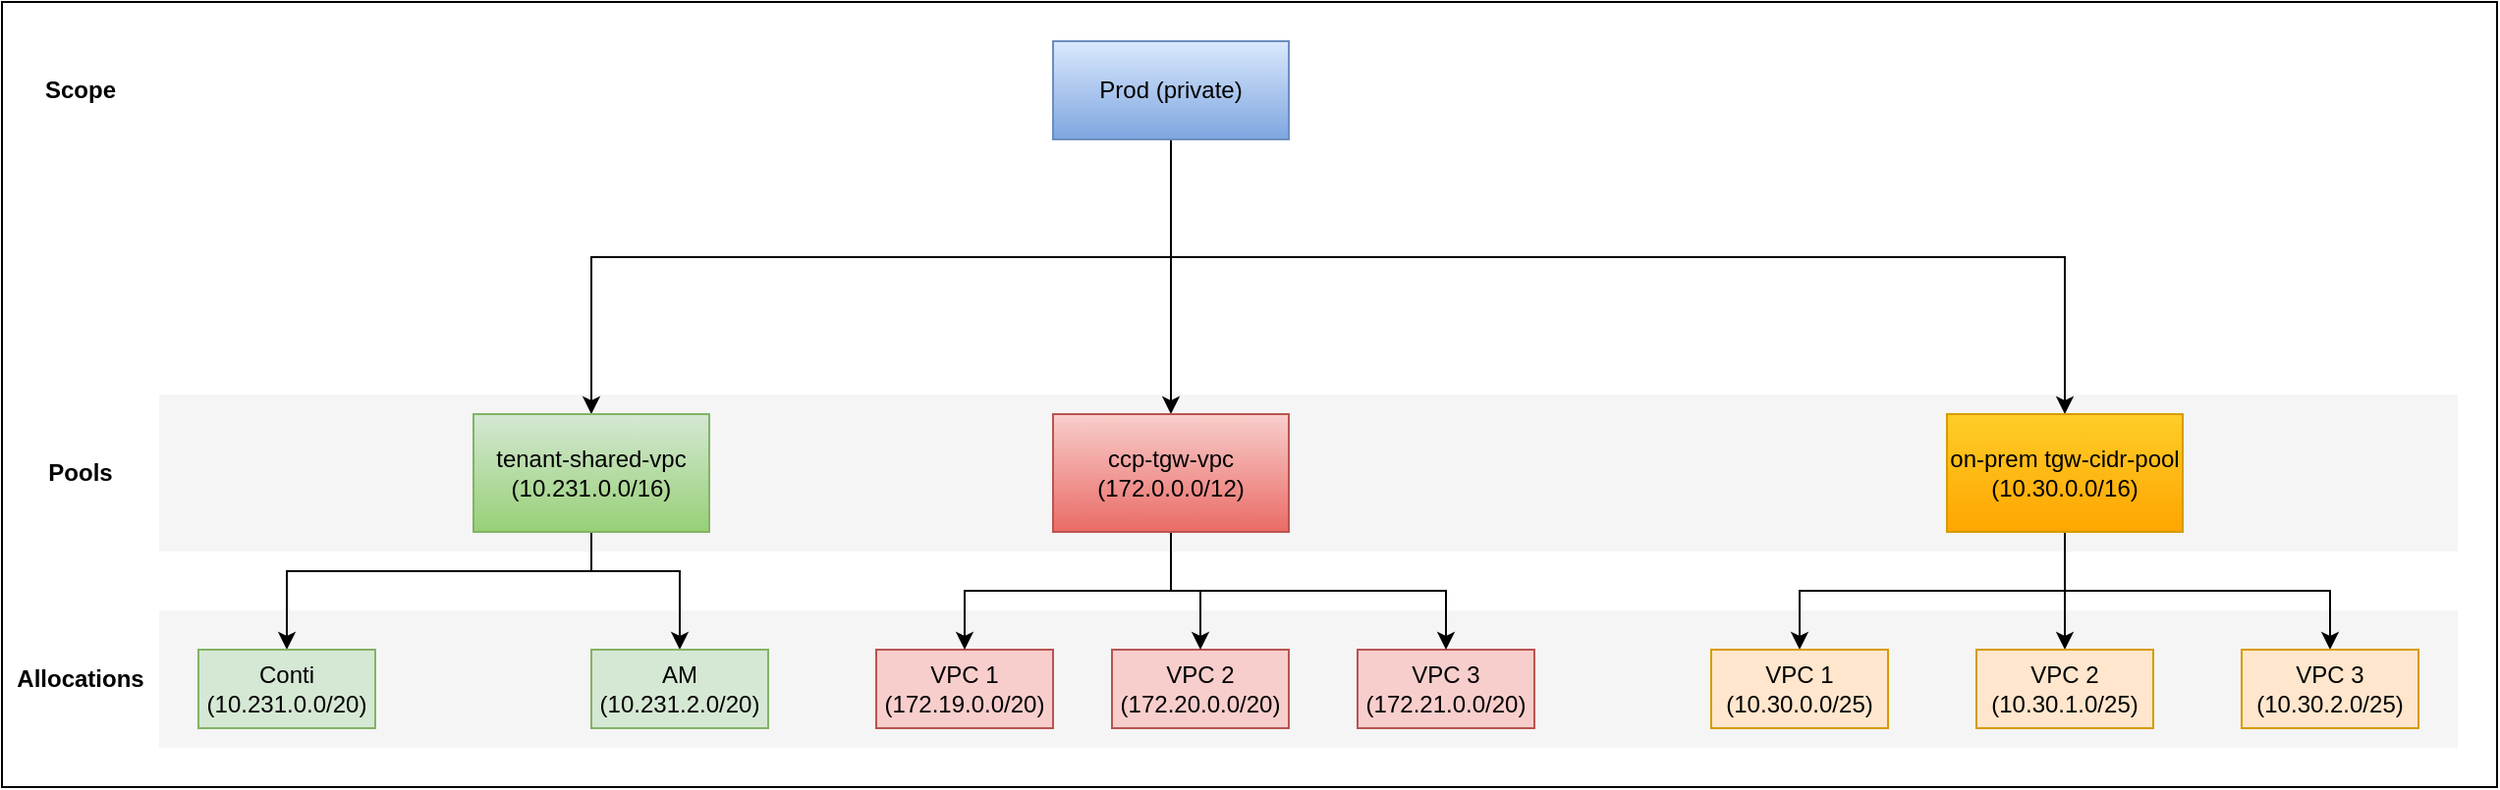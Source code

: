 <mxfile version="24.7.6">
  <diagram name="Page-1" id="lfSm9gomF7Dn10EDz4Ah">
    <mxGraphModel dx="3702" dy="945" grid="1" gridSize="10" guides="1" tooltips="1" connect="1" arrows="1" fold="1" page="1" pageScale="1" pageWidth="2000" pageHeight="2500" math="0" shadow="0">
      <root>
        <mxCell id="0" />
        <mxCell id="1" parent="0" />
        <mxCell id="NAlNqRH86_vgwzGA6Y0c-14" value="" style="rounded=0;whiteSpace=wrap;html=1;" parent="1" vertex="1">
          <mxGeometry x="-20" y="70" width="1270" height="400" as="geometry" />
        </mxCell>
        <mxCell id="VHAXiTpn12SKfLXGlhg0-3" value="" style="rounded=0;whiteSpace=wrap;html=1;fillColor=#f5f5f5;fontColor=#333333;strokeColor=none;" vertex="1" parent="1">
          <mxGeometry x="60" y="380" width="1170" height="70" as="geometry" />
        </mxCell>
        <mxCell id="VHAXiTpn12SKfLXGlhg0-2" value="" style="rounded=0;whiteSpace=wrap;html=1;fillColor=#f5f5f5;fontColor=#333333;strokeColor=none;" vertex="1" parent="1">
          <mxGeometry x="60" y="270" width="1170" height="80" as="geometry" />
        </mxCell>
        <mxCell id="NAlNqRH86_vgwzGA6Y0c-2" style="edgeStyle=orthogonalEdgeStyle;rounded=0;orthogonalLoop=1;jettySize=auto;html=1;" parent="1" source="oX8f1LEjSek1UIcQM4im-1" target="oX8f1LEjSek1UIcQM4im-7" edge="1">
          <mxGeometry relative="1" as="geometry">
            <Array as="points">
              <mxPoint x="575" y="200" />
              <mxPoint x="280" y="200" />
            </Array>
          </mxGeometry>
        </mxCell>
        <mxCell id="NAlNqRH86_vgwzGA6Y0c-6" style="edgeStyle=orthogonalEdgeStyle;rounded=0;orthogonalLoop=1;jettySize=auto;html=1;" parent="1" source="oX8f1LEjSek1UIcQM4im-1" target="oX8f1LEjSek1UIcQM4im-46" edge="1">
          <mxGeometry relative="1" as="geometry" />
        </mxCell>
        <mxCell id="NAlNqRH86_vgwzGA6Y0c-8" style="edgeStyle=orthogonalEdgeStyle;rounded=0;orthogonalLoop=1;jettySize=auto;html=1;entryX=0.5;entryY=0;entryDx=0;entryDy=0;" parent="1" source="oX8f1LEjSek1UIcQM4im-1" target="oX8f1LEjSek1UIcQM4im-5" edge="1">
          <mxGeometry relative="1" as="geometry">
            <Array as="points">
              <mxPoint x="575" y="200" />
              <mxPoint x="1030" y="200" />
            </Array>
          </mxGeometry>
        </mxCell>
        <mxCell id="oX8f1LEjSek1UIcQM4im-1" value="Prod (private)" style="rounded=0;whiteSpace=wrap;html=1;fillColor=#dae8fc;strokeColor=#6c8ebf;gradientColor=#7ea6e0;" parent="1" vertex="1">
          <mxGeometry x="515" y="90" width="120" height="50" as="geometry" />
        </mxCell>
        <mxCell id="NAlNqRH86_vgwzGA6Y0c-9" style="edgeStyle=orthogonalEdgeStyle;rounded=0;orthogonalLoop=1;jettySize=auto;html=1;entryX=0.5;entryY=0;entryDx=0;entryDy=0;" parent="1" source="oX8f1LEjSek1UIcQM4im-5" target="oX8f1LEjSek1UIcQM4im-36" edge="1">
          <mxGeometry relative="1" as="geometry">
            <Array as="points">
              <mxPoint x="1030" y="370" />
              <mxPoint x="895" y="370" />
            </Array>
          </mxGeometry>
        </mxCell>
        <mxCell id="NAlNqRH86_vgwzGA6Y0c-11" style="edgeStyle=orthogonalEdgeStyle;rounded=0;orthogonalLoop=1;jettySize=auto;html=1;entryX=0.5;entryY=0;entryDx=0;entryDy=0;" parent="1" source="oX8f1LEjSek1UIcQM4im-5" target="oX8f1LEjSek1UIcQM4im-40" edge="1">
          <mxGeometry relative="1" as="geometry" />
        </mxCell>
        <mxCell id="NAlNqRH86_vgwzGA6Y0c-13" style="edgeStyle=orthogonalEdgeStyle;rounded=0;orthogonalLoop=1;jettySize=auto;html=1;entryX=0.5;entryY=0;entryDx=0;entryDy=0;" parent="1" source="oX8f1LEjSek1UIcQM4im-5" target="oX8f1LEjSek1UIcQM4im-39" edge="1">
          <mxGeometry relative="1" as="geometry">
            <Array as="points">
              <mxPoint x="1030" y="370" />
              <mxPoint x="1165" y="370" />
            </Array>
          </mxGeometry>
        </mxCell>
        <mxCell id="oX8f1LEjSek1UIcQM4im-5" value="on-prem tgw-cidr-pool&lt;div&gt;(10.30.0.0/16)&lt;/div&gt;" style="rounded=0;whiteSpace=wrap;html=1;container=0;fillColor=#ffcd28;strokeColor=#d79b00;gradientColor=#ffa500;" parent="1" vertex="1">
          <mxGeometry x="970" y="280" width="120" height="60" as="geometry" />
        </mxCell>
        <mxCell id="oX8f1LEjSek1UIcQM4im-48" style="edgeStyle=orthogonalEdgeStyle;rounded=0;orthogonalLoop=1;jettySize=auto;html=1;entryX=0.5;entryY=0;entryDx=0;entryDy=0;" parent="1" source="oX8f1LEjSek1UIcQM4im-7" target="oX8f1LEjSek1UIcQM4im-16" edge="1">
          <mxGeometry relative="1" as="geometry">
            <Array as="points">
              <mxPoint x="280" y="360" />
              <mxPoint x="125" y="360" />
            </Array>
          </mxGeometry>
        </mxCell>
        <mxCell id="oX8f1LEjSek1UIcQM4im-49" style="edgeStyle=orthogonalEdgeStyle;rounded=0;orthogonalLoop=1;jettySize=auto;html=1;entryX=0.5;entryY=0;entryDx=0;entryDy=0;" parent="1" source="oX8f1LEjSek1UIcQM4im-7" target="oX8f1LEjSek1UIcQM4im-17" edge="1">
          <mxGeometry relative="1" as="geometry">
            <Array as="points">
              <mxPoint x="280" y="360" />
              <mxPoint x="325" y="360" />
            </Array>
          </mxGeometry>
        </mxCell>
        <mxCell id="oX8f1LEjSek1UIcQM4im-16" value="Conti (10.231.0.0/20)" style="rounded=0;whiteSpace=wrap;html=1;container=0;fillColor=#d5e8d4;strokeColor=#82b366;" parent="1" vertex="1">
          <mxGeometry x="80" y="400" width="90" height="40" as="geometry" />
        </mxCell>
        <mxCell id="oX8f1LEjSek1UIcQM4im-7" value="tenant-shared-vpc&lt;div&gt;(10.231.0.0/16)&lt;/div&gt;" style="rounded=0;whiteSpace=wrap;html=1;container=0;fillColor=#d5e8d4;strokeColor=#82b366;gradientColor=#97d077;" parent="1" vertex="1">
          <mxGeometry x="220" y="280" width="120" height="60" as="geometry" />
        </mxCell>
        <mxCell id="oX8f1LEjSek1UIcQM4im-17" value="AM (10.231.2.0/20)" style="rounded=0;whiteSpace=wrap;html=1;container=0;fillColor=#d5e8d4;strokeColor=#82b366;" parent="1" vertex="1">
          <mxGeometry x="280" y="400" width="90" height="40" as="geometry" />
        </mxCell>
        <mxCell id="oX8f1LEjSek1UIcQM4im-26" value="VPC 1 (172.19.0.0/20)" style="rounded=0;whiteSpace=wrap;html=1;container=0;fillColor=#f8cecc;strokeColor=#b85450;" parent="1" vertex="1">
          <mxGeometry x="425" y="400" width="90" height="40" as="geometry" />
        </mxCell>
        <mxCell id="oX8f1LEjSek1UIcQM4im-27" value="VPC 2 (172.20.0.0/20)" style="rounded=0;whiteSpace=wrap;html=1;container=0;fillColor=#f8cecc;strokeColor=#b85450;" parent="1" vertex="1">
          <mxGeometry x="545" y="400" width="90" height="40" as="geometry" />
        </mxCell>
        <mxCell id="oX8f1LEjSek1UIcQM4im-28" value="VPC 3 (172.21.0.0/20)" style="rounded=0;whiteSpace=wrap;html=1;container=0;fillColor=#f8cecc;strokeColor=#b85450;" parent="1" vertex="1">
          <mxGeometry x="670" y="400" width="90" height="40" as="geometry" />
        </mxCell>
        <mxCell id="oX8f1LEjSek1UIcQM4im-36" value="VPC 1 (10.30.0.0/25)" style="rounded=0;whiteSpace=wrap;html=1;container=0;fillColor=#ffe6cc;strokeColor=#d79b00;" parent="1" vertex="1">
          <mxGeometry x="850" y="400" width="90" height="40" as="geometry" />
        </mxCell>
        <mxCell id="oX8f1LEjSek1UIcQM4im-39" value="VPC 3 (10.30.2.0/25)" style="rounded=0;whiteSpace=wrap;html=1;container=0;fillColor=#ffe6cc;strokeColor=#d79b00;" parent="1" vertex="1">
          <mxGeometry x="1120" y="400" width="90" height="40" as="geometry" />
        </mxCell>
        <mxCell id="oX8f1LEjSek1UIcQM4im-40" value="VPC 2 (10.30.1.0/25)" style="rounded=0;whiteSpace=wrap;html=1;container=0;fillColor=#ffe6cc;strokeColor=#d79b00;" parent="1" vertex="1">
          <mxGeometry x="985" y="400" width="90" height="40" as="geometry" />
        </mxCell>
        <mxCell id="oX8f1LEjSek1UIcQM4im-50" style="edgeStyle=orthogonalEdgeStyle;rounded=0;orthogonalLoop=1;jettySize=auto;html=1;entryX=0.5;entryY=0;entryDx=0;entryDy=0;" parent="1" source="oX8f1LEjSek1UIcQM4im-46" target="oX8f1LEjSek1UIcQM4im-26" edge="1">
          <mxGeometry relative="1" as="geometry" />
        </mxCell>
        <mxCell id="oX8f1LEjSek1UIcQM4im-51" style="edgeStyle=orthogonalEdgeStyle;rounded=0;orthogonalLoop=1;jettySize=auto;html=1;entryX=0.5;entryY=0;entryDx=0;entryDy=0;" parent="1" source="oX8f1LEjSek1UIcQM4im-46" target="oX8f1LEjSek1UIcQM4im-27" edge="1">
          <mxGeometry relative="1" as="geometry" />
        </mxCell>
        <mxCell id="oX8f1LEjSek1UIcQM4im-52" style="edgeStyle=orthogonalEdgeStyle;rounded=0;orthogonalLoop=1;jettySize=auto;html=1;" parent="1" source="oX8f1LEjSek1UIcQM4im-46" target="oX8f1LEjSek1UIcQM4im-28" edge="1">
          <mxGeometry relative="1" as="geometry">
            <Array as="points">
              <mxPoint x="575" y="370" />
              <mxPoint x="715" y="370" />
            </Array>
          </mxGeometry>
        </mxCell>
        <mxCell id="oX8f1LEjSek1UIcQM4im-46" value="ccp-tgw-vpc&lt;div&gt;(172.0.0.0/12)&lt;/div&gt;" style="rounded=0;whiteSpace=wrap;html=1;container=0;fillColor=#f8cecc;strokeColor=#b85450;gradientColor=#ea6b66;" parent="1" vertex="1">
          <mxGeometry x="515" y="280" width="120" height="60" as="geometry" />
        </mxCell>
        <mxCell id="VHAXiTpn12SKfLXGlhg0-1" value="&lt;b&gt;Pools&lt;/b&gt;" style="text;html=1;align=center;verticalAlign=middle;whiteSpace=wrap;rounded=0;" vertex="1" parent="1">
          <mxGeometry x="-10" y="295" width="60" height="30" as="geometry" />
        </mxCell>
        <mxCell id="VHAXiTpn12SKfLXGlhg0-4" value="&lt;b&gt;Allocations&lt;/b&gt;" style="text;html=1;align=center;verticalAlign=middle;whiteSpace=wrap;rounded=0;" vertex="1" parent="1">
          <mxGeometry x="-10" y="400" width="60" height="30" as="geometry" />
        </mxCell>
        <mxCell id="VHAXiTpn12SKfLXGlhg0-5" value="&lt;b&gt;Scope&lt;/b&gt;" style="text;html=1;align=center;verticalAlign=middle;whiteSpace=wrap;rounded=0;" vertex="1" parent="1">
          <mxGeometry x="-10" y="100" width="60" height="30" as="geometry" />
        </mxCell>
      </root>
    </mxGraphModel>
  </diagram>
</mxfile>
